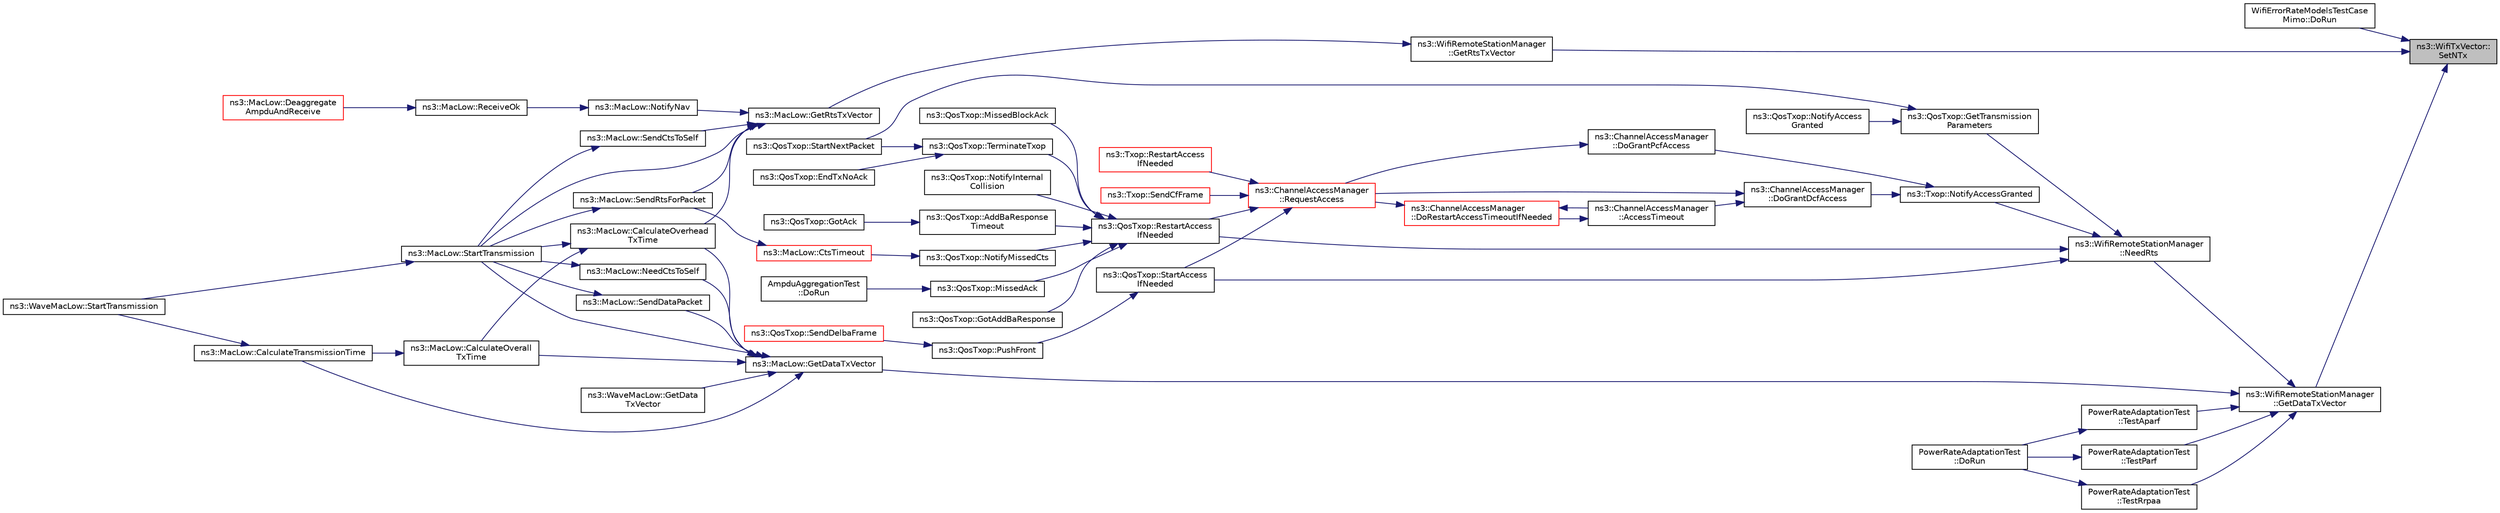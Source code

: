 digraph "ns3::WifiTxVector::SetNTx"
{
 // LATEX_PDF_SIZE
  edge [fontname="Helvetica",fontsize="10",labelfontname="Helvetica",labelfontsize="10"];
  node [fontname="Helvetica",fontsize="10",shape=record];
  rankdir="RL";
  Node1 [label="ns3::WifiTxVector::\lSetNTx",height=0.2,width=0.4,color="black", fillcolor="grey75", style="filled", fontcolor="black",tooltip="Sets the number of TX antennas."];
  Node1 -> Node2 [dir="back",color="midnightblue",fontsize="10",style="solid",fontname="Helvetica"];
  Node2 [label="WifiErrorRateModelsTestCase\lMimo::DoRun",height=0.2,width=0.4,color="black", fillcolor="white", style="filled",URL="$class_wifi_error_rate_models_test_case_mimo.html#a80c805e3cde3b802ea49f023415b5542",tooltip="Implementation to actually run this TestCase."];
  Node1 -> Node3 [dir="back",color="midnightblue",fontsize="10",style="solid",fontname="Helvetica"];
  Node3 [label="ns3::WifiRemoteStationManager\l::GetDataTxVector",height=0.2,width=0.4,color="black", fillcolor="white", style="filled",URL="$classns3_1_1_wifi_remote_station_manager.html#a694863b2c3093952b2629e5a2d341a75",tooltip=" "];
  Node3 -> Node4 [dir="back",color="midnightblue",fontsize="10",style="solid",fontname="Helvetica"];
  Node4 [label="ns3::MacLow::GetDataTxVector",height=0.2,width=0.4,color="black", fillcolor="white", style="filled",URL="$classns3_1_1_mac_low.html#aeb3a8ccdb7a068b7ee69d507a66a1b60",tooltip="Return a TXVECTOR for the Data frame given the destination."];
  Node4 -> Node5 [dir="back",color="midnightblue",fontsize="10",style="solid",fontname="Helvetica"];
  Node5 [label="ns3::MacLow::CalculateOverall\lTxTime",height=0.2,width=0.4,color="black", fillcolor="white", style="filled",URL="$classns3_1_1_mac_low.html#a77295a7a4b2e8787e8217f1e58b1746f",tooltip=" "];
  Node5 -> Node6 [dir="back",color="midnightblue",fontsize="10",style="solid",fontname="Helvetica"];
  Node6 [label="ns3::MacLow::CalculateTransmissionTime",height=0.2,width=0.4,color="black", fillcolor="white", style="filled",URL="$classns3_1_1_mac_low.html#a753fdeae4fb18b9b4d3b48c61f721686",tooltip=" "];
  Node6 -> Node7 [dir="back",color="midnightblue",fontsize="10",style="solid",fontname="Helvetica"];
  Node7 [label="ns3::WaveMacLow::StartTransmission",height=0.2,width=0.4,color="black", fillcolor="white", style="filled",URL="$classns3_1_1_wave_mac_low.html#abf4a90e9984a73b24197706fb79118b1",tooltip=" "];
  Node4 -> Node8 [dir="back",color="midnightblue",fontsize="10",style="solid",fontname="Helvetica"];
  Node8 [label="ns3::MacLow::CalculateOverhead\lTxTime",height=0.2,width=0.4,color="black", fillcolor="white", style="filled",URL="$classns3_1_1_mac_low.html#aa2d5acb9a87a417cfa46a4e8b4a8ed01",tooltip=" "];
  Node8 -> Node5 [dir="back",color="midnightblue",fontsize="10",style="solid",fontname="Helvetica"];
  Node8 -> Node9 [dir="back",color="midnightblue",fontsize="10",style="solid",fontname="Helvetica"];
  Node9 [label="ns3::MacLow::StartTransmission",height=0.2,width=0.4,color="black", fillcolor="white", style="filled",URL="$classns3_1_1_mac_low.html#aa477261c5209c13c66af9e2ae78b07e5",tooltip=" "];
  Node9 -> Node7 [dir="back",color="midnightblue",fontsize="10",style="solid",fontname="Helvetica"];
  Node4 -> Node6 [dir="back",color="midnightblue",fontsize="10",style="solid",fontname="Helvetica"];
  Node4 -> Node10 [dir="back",color="midnightblue",fontsize="10",style="solid",fontname="Helvetica"];
  Node10 [label="ns3::WaveMacLow::GetData\lTxVector",height=0.2,width=0.4,color="black", fillcolor="white", style="filled",URL="$classns3_1_1_wave_mac_low.html#a1bb1f43357a8c9513961eca42e104de4",tooltip="Return a TXVECTOR for the DATA frame given the destination."];
  Node4 -> Node11 [dir="back",color="midnightblue",fontsize="10",style="solid",fontname="Helvetica"];
  Node11 [label="ns3::MacLow::NeedCtsToSelf",height=0.2,width=0.4,color="black", fillcolor="white", style="filled",URL="$classns3_1_1_mac_low.html#a3cb981924c8ab9855e5779792988dd21",tooltip="Check if CTS-to-self mechanism should be used for the current packet."];
  Node11 -> Node9 [dir="back",color="midnightblue",fontsize="10",style="solid",fontname="Helvetica"];
  Node4 -> Node12 [dir="back",color="midnightblue",fontsize="10",style="solid",fontname="Helvetica"];
  Node12 [label="ns3::MacLow::SendDataPacket",height=0.2,width=0.4,color="black", fillcolor="white", style="filled",URL="$classns3_1_1_mac_low.html#ab177d7c7ba53c56f91612114412914bf",tooltip="Send Data packet, which can be Data-Ack or RTS-CTS-Data-Ack transaction."];
  Node12 -> Node9 [dir="back",color="midnightblue",fontsize="10",style="solid",fontname="Helvetica"];
  Node4 -> Node9 [dir="back",color="midnightblue",fontsize="10",style="solid",fontname="Helvetica"];
  Node3 -> Node13 [dir="back",color="midnightblue",fontsize="10",style="solid",fontname="Helvetica"];
  Node13 [label="ns3::WifiRemoteStationManager\l::NeedRts",height=0.2,width=0.4,color="black", fillcolor="white", style="filled",URL="$classns3_1_1_wifi_remote_station_manager.html#a39ace4bf721e87a345bcd650f990ae3c",tooltip=" "];
  Node13 -> Node14 [dir="back",color="midnightblue",fontsize="10",style="solid",fontname="Helvetica"];
  Node14 [label="ns3::QosTxop::GetTransmission\lParameters",height=0.2,width=0.4,color="black", fillcolor="white", style="filled",URL="$classns3_1_1_qos_txop.html#ae6b31f57e1aa10ddca460df53d7498fa",tooltip="Compute the MacLow transmission parameters for the given frame."];
  Node14 -> Node15 [dir="back",color="midnightblue",fontsize="10",style="solid",fontname="Helvetica"];
  Node15 [label="ns3::QosTxop::NotifyAccess\lGranted",height=0.2,width=0.4,color="black", fillcolor="white", style="filled",URL="$classns3_1_1_qos_txop.html#a0d5a35b715d1c8415d5d95a5f0b2814c",tooltip="Notify the Txop that access has been granted."];
  Node14 -> Node16 [dir="back",color="midnightblue",fontsize="10",style="solid",fontname="Helvetica"];
  Node16 [label="ns3::QosTxop::StartNextPacket",height=0.2,width=0.4,color="black", fillcolor="white", style="filled",URL="$classns3_1_1_qos_txop.html#ab1e6895b44d7a58e5a563db3ba39fa58",tooltip="Start transmission for the next packet if allowed by the TxopLimit."];
  Node13 -> Node17 [dir="back",color="midnightblue",fontsize="10",style="solid",fontname="Helvetica"];
  Node17 [label="ns3::Txop::NotifyAccessGranted",height=0.2,width=0.4,color="black", fillcolor="white", style="filled",URL="$classns3_1_1_txop.html#ad00c94d57c2d4df4ff1f0a8064805b65",tooltip="Notify the Txop that access has been granted."];
  Node17 -> Node18 [dir="back",color="midnightblue",fontsize="10",style="solid",fontname="Helvetica"];
  Node18 [label="ns3::ChannelAccessManager\l::DoGrantDcfAccess",height=0.2,width=0.4,color="black", fillcolor="white", style="filled",URL="$classns3_1_1_channel_access_manager.html#ab456b95950fd1381ed14c4f7289b997e",tooltip="Grant access to Txop using DCF/EDCF contention rules."];
  Node18 -> Node19 [dir="back",color="midnightblue",fontsize="10",style="solid",fontname="Helvetica"];
  Node19 [label="ns3::ChannelAccessManager\l::AccessTimeout",height=0.2,width=0.4,color="black", fillcolor="white", style="filled",URL="$classns3_1_1_channel_access_manager.html#a0b155956cb94bba762d15d54cc1fe7ca",tooltip="Called when access timeout should occur (e.g."];
  Node19 -> Node20 [dir="back",color="midnightblue",fontsize="10",style="solid",fontname="Helvetica"];
  Node20 [label="ns3::ChannelAccessManager\l::DoRestartAccessTimeoutIfNeeded",height=0.2,width=0.4,color="red", fillcolor="white", style="filled",URL="$classns3_1_1_channel_access_manager.html#a4197521f9ff8b1a70f837ed87e8737e3",tooltip=" "];
  Node20 -> Node19 [dir="back",color="midnightblue",fontsize="10",style="solid",fontname="Helvetica"];
  Node20 -> Node25 [dir="back",color="midnightblue",fontsize="10",style="solid",fontname="Helvetica"];
  Node25 [label="ns3::ChannelAccessManager\l::RequestAccess",height=0.2,width=0.4,color="red", fillcolor="white", style="filled",URL="$classns3_1_1_channel_access_manager.html#abb772d23a9ee81e9b6ce46b3aefc67a8",tooltip=" "];
  Node25 -> Node26 [dir="back",color="midnightblue",fontsize="10",style="solid",fontname="Helvetica"];
  Node26 [label="ns3::QosTxop::RestartAccess\lIfNeeded",height=0.2,width=0.4,color="black", fillcolor="white", style="filled",URL="$classns3_1_1_qos_txop.html#a3d5d94d486873862978c1fde6e295422",tooltip="Restart access request if needed."];
  Node26 -> Node27 [dir="back",color="midnightblue",fontsize="10",style="solid",fontname="Helvetica"];
  Node27 [label="ns3::QosTxop::AddBaResponse\lTimeout",height=0.2,width=0.4,color="black", fillcolor="white", style="filled",URL="$classns3_1_1_qos_txop.html#a30f5c2af1b50e6ee48771de46cd8033f",tooltip="Callback when ADDBA response is not received after timeout."];
  Node27 -> Node28 [dir="back",color="midnightblue",fontsize="10",style="solid",fontname="Helvetica"];
  Node28 [label="ns3::QosTxop::GotAck",height=0.2,width=0.4,color="black", fillcolor="white", style="filled",URL="$classns3_1_1_qos_txop.html#ac8fc9fff319b72efa72d3c984c8ed37f",tooltip="Event handler when an Ack is received."];
  Node26 -> Node29 [dir="back",color="midnightblue",fontsize="10",style="solid",fontname="Helvetica"];
  Node29 [label="ns3::QosTxop::GotAddBaResponse",height=0.2,width=0.4,color="black", fillcolor="white", style="filled",URL="$classns3_1_1_qos_txop.html#ac9eb0a34c5182eecd976e4b0b6b69c2f",tooltip="Event handler when an ADDBA response is received."];
  Node26 -> Node30 [dir="back",color="midnightblue",fontsize="10",style="solid",fontname="Helvetica"];
  Node30 [label="ns3::QosTxop::MissedAck",height=0.2,width=0.4,color="black", fillcolor="white", style="filled",URL="$classns3_1_1_qos_txop.html#aefd7967703c6f16501599e943f94298b",tooltip="Event handler when an Ack is missed."];
  Node30 -> Node31 [dir="back",color="midnightblue",fontsize="10",style="solid",fontname="Helvetica"];
  Node31 [label="AmpduAggregationTest\l::DoRun",height=0.2,width=0.4,color="black", fillcolor="white", style="filled",URL="$class_ampdu_aggregation_test.html#a7414dc8d4dd982ab4c1eaadb5b2c693d",tooltip="Implementation to actually run this TestCase."];
  Node26 -> Node32 [dir="back",color="midnightblue",fontsize="10",style="solid",fontname="Helvetica"];
  Node32 [label="ns3::QosTxop::MissedBlockAck",height=0.2,width=0.4,color="black", fillcolor="white", style="filled",URL="$classns3_1_1_qos_txop.html#a53f04ba906e1b7c99f35eafbb11d4479",tooltip="Event handler when a BlockAck timeout has occurred."];
  Node26 -> Node33 [dir="back",color="midnightblue",fontsize="10",style="solid",fontname="Helvetica"];
  Node33 [label="ns3::QosTxop::NotifyInternal\lCollision",height=0.2,width=0.4,color="black", fillcolor="white", style="filled",URL="$classns3_1_1_qos_txop.html#a89bd16f2271d51bb1ddafb339b07f54a",tooltip="Notify the Txop that internal collision has occurred."];
  Node26 -> Node34 [dir="back",color="midnightblue",fontsize="10",style="solid",fontname="Helvetica"];
  Node34 [label="ns3::QosTxop::NotifyMissedCts",height=0.2,width=0.4,color="black", fillcolor="white", style="filled",URL="$classns3_1_1_qos_txop.html#a0b82aec30711d3b4fb94d164388ecf9c",tooltip="Event handler when a CTS timeout has occurred."];
  Node34 -> Node35 [dir="back",color="midnightblue",fontsize="10",style="solid",fontname="Helvetica"];
  Node35 [label="ns3::MacLow::CtsTimeout",height=0.2,width=0.4,color="red", fillcolor="white", style="filled",URL="$classns3_1_1_mac_low.html#a35adb9b4c7f1035da2cb080289ba9cf7",tooltip="Event handler when CTS timeout occurs."];
  Node35 -> Node39 [dir="back",color="midnightblue",fontsize="10",style="solid",fontname="Helvetica"];
  Node39 [label="ns3::MacLow::SendRtsForPacket",height=0.2,width=0.4,color="black", fillcolor="white", style="filled",URL="$classns3_1_1_mac_low.html#ac472702b866a51ea2dfb7637381897aa",tooltip="Send RTS to begin RTS-CTS-Data-Ack transaction."];
  Node39 -> Node9 [dir="back",color="midnightblue",fontsize="10",style="solid",fontname="Helvetica"];
  Node26 -> Node40 [dir="back",color="midnightblue",fontsize="10",style="solid",fontname="Helvetica"];
  Node40 [label="ns3::QosTxop::TerminateTxop",height=0.2,width=0.4,color="black", fillcolor="white", style="filled",URL="$classns3_1_1_qos_txop.html#a376a2de891a03e243c56c6af5544c6ae",tooltip="Update backoff and restart access if needed."];
  Node40 -> Node41 [dir="back",color="midnightblue",fontsize="10",style="solid",fontname="Helvetica"];
  Node41 [label="ns3::QosTxop::EndTxNoAck",height=0.2,width=0.4,color="black", fillcolor="white", style="filled",URL="$classns3_1_1_qos_txop.html#a05d86df8343fe65adf7a953701062ec1",tooltip="Event handler when a transmission that does not require an Ack has completed."];
  Node40 -> Node16 [dir="back",color="midnightblue",fontsize="10",style="solid",fontname="Helvetica"];
  Node25 -> Node42 [dir="back",color="midnightblue",fontsize="10",style="solid",fontname="Helvetica"];
  Node42 [label="ns3::Txop::RestartAccess\lIfNeeded",height=0.2,width=0.4,color="red", fillcolor="white", style="filled",URL="$classns3_1_1_txop.html#a734dc1c8f48818cb6896f9d7cbe90160",tooltip="Restart access request if needed."];
  Node25 -> Node59 [dir="back",color="midnightblue",fontsize="10",style="solid",fontname="Helvetica"];
  Node59 [label="ns3::Txop::SendCfFrame",height=0.2,width=0.4,color="red", fillcolor="white", style="filled",URL="$classns3_1_1_txop.html#a9bd5d9353a092b4cfe7896451fb768d6",tooltip="Sends CF frame to STA with address addr."];
  Node25 -> Node68 [dir="back",color="midnightblue",fontsize="10",style="solid",fontname="Helvetica"];
  Node68 [label="ns3::QosTxop::StartAccess\lIfNeeded",height=0.2,width=0.4,color="black", fillcolor="white", style="filled",URL="$classns3_1_1_qos_txop.html#a31afaa3f2374697d39987905d5127868",tooltip="Request access from Txop if needed."];
  Node68 -> Node69 [dir="back",color="midnightblue",fontsize="10",style="solid",fontname="Helvetica"];
  Node69 [label="ns3::QosTxop::PushFront",height=0.2,width=0.4,color="black", fillcolor="white", style="filled",URL="$classns3_1_1_qos_txop.html#a9fc6dae18ae52d714c301e586afa1220",tooltip=" "];
  Node69 -> Node70 [dir="back",color="midnightblue",fontsize="10",style="solid",fontname="Helvetica"];
  Node70 [label="ns3::QosTxop::SendDelbaFrame",height=0.2,width=0.4,color="red", fillcolor="white", style="filled",URL="$classns3_1_1_qos_txop.html#aa05a8b97a1b5f7bb4589ad12ac2c08c5",tooltip="Sends DELBA frame to cancel a block ack agreement with STA addressed by addr for TID tid."];
  Node18 -> Node25 [dir="back",color="midnightblue",fontsize="10",style="solid",fontname="Helvetica"];
  Node17 -> Node113 [dir="back",color="midnightblue",fontsize="10",style="solid",fontname="Helvetica"];
  Node113 [label="ns3::ChannelAccessManager\l::DoGrantPcfAccess",height=0.2,width=0.4,color="black", fillcolor="white", style="filled",URL="$classns3_1_1_channel_access_manager.html#a1b41fbd994b39f8514c4ecfd479c3340",tooltip="Grant access to Txop using PCF preemption."];
  Node113 -> Node25 [dir="back",color="midnightblue",fontsize="10",style="solid",fontname="Helvetica"];
  Node13 -> Node26 [dir="back",color="midnightblue",fontsize="10",style="solid",fontname="Helvetica"];
  Node13 -> Node68 [dir="back",color="midnightblue",fontsize="10",style="solid",fontname="Helvetica"];
  Node3 -> Node114 [dir="back",color="midnightblue",fontsize="10",style="solid",fontname="Helvetica"];
  Node114 [label="PowerRateAdaptationTest\l::TestAparf",height=0.2,width=0.4,color="black", fillcolor="white", style="filled",URL="$class_power_rate_adaptation_test.html#a3c3954526cb787125fea4c50cfe76174",tooltip="Test aparf function."];
  Node114 -> Node115 [dir="back",color="midnightblue",fontsize="10",style="solid",fontname="Helvetica"];
  Node115 [label="PowerRateAdaptationTest\l::DoRun",height=0.2,width=0.4,color="black", fillcolor="white", style="filled",URL="$class_power_rate_adaptation_test.html#aab868cfafe1fcef3c1a777720571147d",tooltip="Implementation to actually run this TestCase."];
  Node3 -> Node116 [dir="back",color="midnightblue",fontsize="10",style="solid",fontname="Helvetica"];
  Node116 [label="PowerRateAdaptationTest\l::TestParf",height=0.2,width=0.4,color="black", fillcolor="white", style="filled",URL="$class_power_rate_adaptation_test.html#a06db52c180644f3b961de054c41f2115",tooltip="Test parf function."];
  Node116 -> Node115 [dir="back",color="midnightblue",fontsize="10",style="solid",fontname="Helvetica"];
  Node3 -> Node117 [dir="back",color="midnightblue",fontsize="10",style="solid",fontname="Helvetica"];
  Node117 [label="PowerRateAdaptationTest\l::TestRrpaa",height=0.2,width=0.4,color="black", fillcolor="white", style="filled",URL="$class_power_rate_adaptation_test.html#af0e5f044ed9bdf20dc203926ff8677b4",tooltip="Test rrpaa function."];
  Node117 -> Node115 [dir="back",color="midnightblue",fontsize="10",style="solid",fontname="Helvetica"];
  Node1 -> Node118 [dir="back",color="midnightblue",fontsize="10",style="solid",fontname="Helvetica"];
  Node118 [label="ns3::WifiRemoteStationManager\l::GetRtsTxVector",height=0.2,width=0.4,color="black", fillcolor="white", style="filled",URL="$classns3_1_1_wifi_remote_station_manager.html#af1d1d8ad08efe3fbe876c67c17e89ef2",tooltip=" "];
  Node118 -> Node119 [dir="back",color="midnightblue",fontsize="10",style="solid",fontname="Helvetica"];
  Node119 [label="ns3::MacLow::GetRtsTxVector",height=0.2,width=0.4,color="black", fillcolor="white", style="filled",URL="$classns3_1_1_mac_low.html#a89fbeddfe91a47f0dcc1f3d7fd5108a0",tooltip="Return a TXVECTOR for the RTS frame given the destination."];
  Node119 -> Node8 [dir="back",color="midnightblue",fontsize="10",style="solid",fontname="Helvetica"];
  Node119 -> Node120 [dir="back",color="midnightblue",fontsize="10",style="solid",fontname="Helvetica"];
  Node120 [label="ns3::MacLow::NotifyNav",height=0.2,width=0.4,color="black", fillcolor="white", style="filled",URL="$classns3_1_1_mac_low.html#a8a11f1b12b7dc41fba389b1b480c55f9",tooltip="Notify NAV function."];
  Node120 -> Node44 [dir="back",color="midnightblue",fontsize="10",style="solid",fontname="Helvetica"];
  Node44 [label="ns3::MacLow::ReceiveOk",height=0.2,width=0.4,color="black", fillcolor="white", style="filled",URL="$classns3_1_1_mac_low.html#a2fffa82ad11ebe0e113232813a816eff",tooltip=" "];
  Node44 -> Node45 [dir="back",color="midnightblue",fontsize="10",style="solid",fontname="Helvetica"];
  Node45 [label="ns3::MacLow::Deaggregate\lAmpduAndReceive",height=0.2,width=0.4,color="red", fillcolor="white", style="filled",URL="$classns3_1_1_mac_low.html#abac7baed9f0aaeb684e84f44819bce30",tooltip=" "];
  Node119 -> Node54 [dir="back",color="midnightblue",fontsize="10",style="solid",fontname="Helvetica"];
  Node54 [label="ns3::MacLow::SendCtsToSelf",height=0.2,width=0.4,color="black", fillcolor="white", style="filled",URL="$classns3_1_1_mac_low.html#a209c346576d367ef16cfa1cfdefff909",tooltip="Send CTS for a CTS-to-self mechanism."];
  Node54 -> Node9 [dir="back",color="midnightblue",fontsize="10",style="solid",fontname="Helvetica"];
  Node119 -> Node39 [dir="back",color="midnightblue",fontsize="10",style="solid",fontname="Helvetica"];
  Node119 -> Node9 [dir="back",color="midnightblue",fontsize="10",style="solid",fontname="Helvetica"];
}
